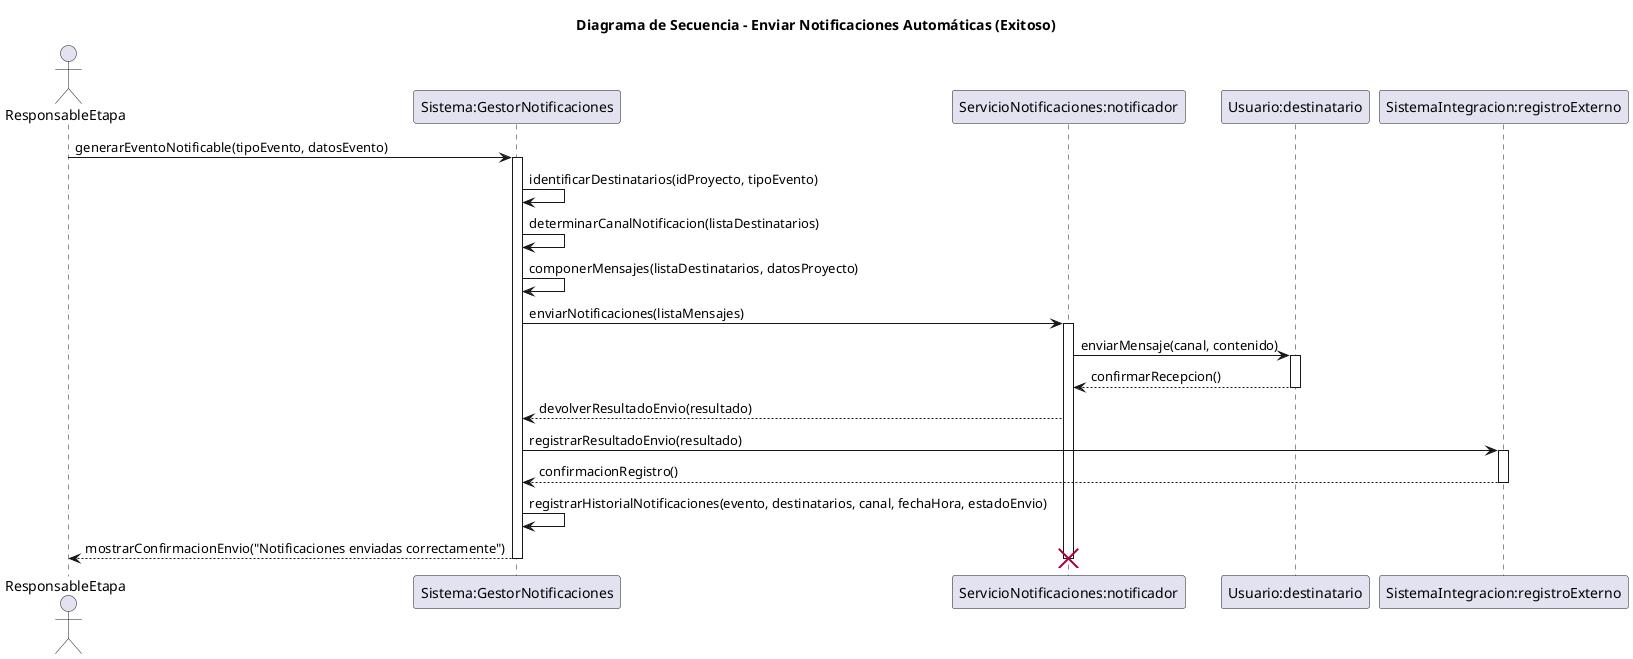 @startuml
title Diagrama de Secuencia - Enviar Notificaciones Automáticas (Exitoso)

actor ResponsableEtapa
participant "Sistema:GestorNotificaciones" as Sistema
participant "ServicioNotificaciones:notificador" as ServicioNotificaciones
participant "Usuario:destinatario" as Destinatario
participant "SistemaIntegracion:registroExterno" as SistemaIntegracion

'--- Inicio del flujo ---
ResponsableEtapa -> Sistema: generarEventoNotificable(tipoEvento, datosEvento)
activate Sistema

Sistema -> Sistema: identificarDestinatarios(idProyecto, tipoEvento)
Sistema -> Sistema: determinarCanalNotificacion(listaDestinatarios)
Sistema -> Sistema: componerMensajes(listaDestinatarios, datosProyecto)

Sistema -> ServicioNotificaciones: enviarNotificaciones(listaMensajes)
activate ServicioNotificaciones

ServicioNotificaciones -> Destinatario: enviarMensaje(canal, contenido)
activate Destinatario
Destinatario --> ServicioNotificaciones: confirmarRecepcion()
deactivate Destinatario

ServicioNotificaciones --> Sistema: devolverResultadoEnvio(resultado)
Sistema -> SistemaIntegracion: registrarResultadoEnvio(resultado)
activate SistemaIntegracion
SistemaIntegracion --> Sistema: confirmacionRegistro()
deactivate SistemaIntegracion

Sistema -> Sistema: registrarHistorialNotificaciones(evento, destinatarios, canal, fechaHora, estadoEnvio)
Sistema --> ResponsableEtapa: mostrarConfirmacionEnvio("Notificaciones enviadas correctamente")

deactivate ServicioNotificaciones
deactivate Sistema

'--- Finalización de objeto temporal ---
destroy ServicioNotificaciones

@enduml
